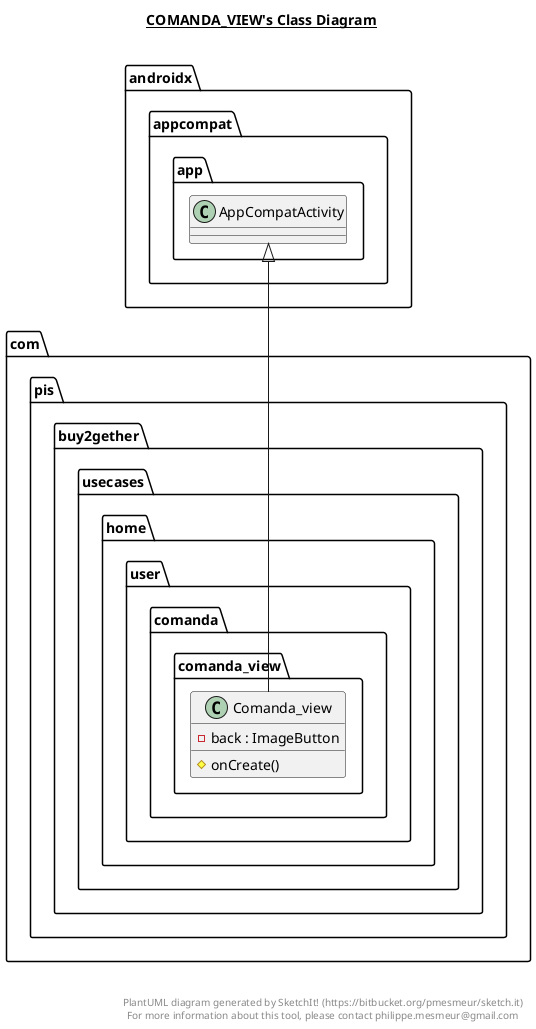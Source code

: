 @startuml

title __COMANDA_VIEW's Class Diagram__\n

  namespace com.pis.buy2gether {
    namespace usecases.home {
      namespace user {
        namespace comanda {
          namespace comanda_view {
            class com.pis.buy2gether.usecases.home.user.comanda.comanda_view.Comanda_view {
                - back : ImageButton
                # onCreate()
            }
          }
        }
      }
    }
  }
  

  com.pis.buy2gether.usecases.home.user.comanda.comanda_view.Comanda_view -up-|> androidx.appcompat.app.AppCompatActivity


right footer


PlantUML diagram generated by SketchIt! (https://bitbucket.org/pmesmeur/sketch.it)
For more information about this tool, please contact philippe.mesmeur@gmail.com
endfooter

@enduml
